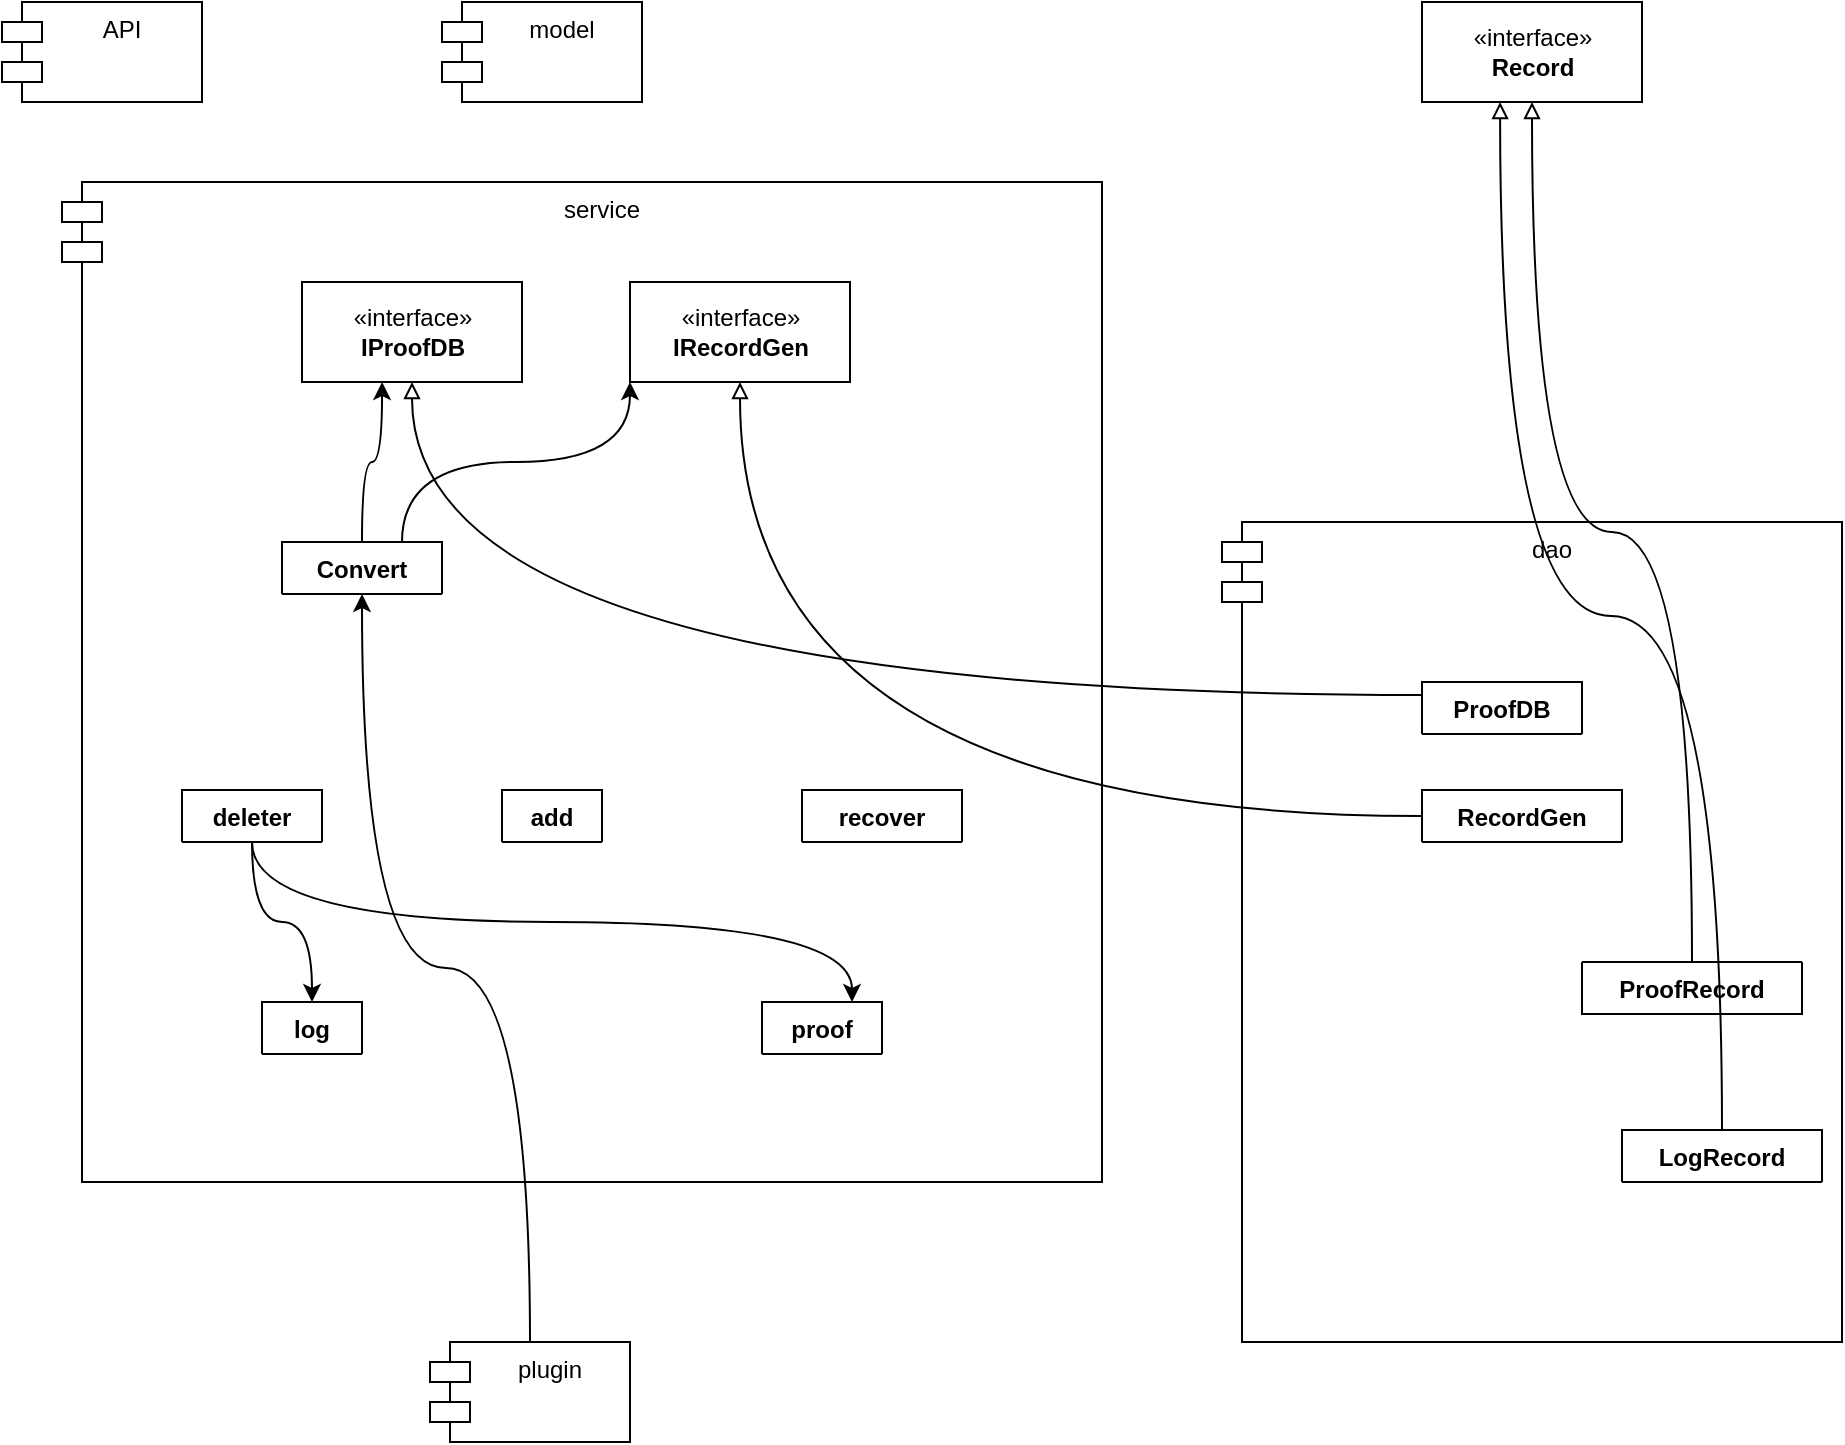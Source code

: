 <mxfile version="13.7.6" type="github">
  <diagram id="C5RBs43oDa-KdzZeNtuy" name="Page-1">
    <mxGraphModel dx="1357" dy="815" grid="1" gridSize="10" guides="1" tooltips="1" connect="1" arrows="1" fold="1" page="1" pageScale="1" pageWidth="827" pageHeight="1169" math="0" shadow="0">
      <root>
        <mxCell id="WIyWlLk6GJQsqaUBKTNV-0" />
        <mxCell id="WIyWlLk6GJQsqaUBKTNV-1" parent="WIyWlLk6GJQsqaUBKTNV-0" />
        <mxCell id="9kNSycnBcAnV87dTGbsQ-32" value="service" style="shape=module;align=left;spacingLeft=20;align=center;verticalAlign=top;" vertex="1" parent="WIyWlLk6GJQsqaUBKTNV-1">
          <mxGeometry x="130" y="130" width="520" height="500" as="geometry" />
        </mxCell>
        <mxCell id="9kNSycnBcAnV87dTGbsQ-0" value="«interface»&lt;br&gt;&lt;b&gt;IProofDB&lt;/b&gt;" style="html=1;" vertex="1" parent="WIyWlLk6GJQsqaUBKTNV-1">
          <mxGeometry x="250" y="180" width="110" height="50" as="geometry" />
        </mxCell>
        <mxCell id="9kNSycnBcAnV87dTGbsQ-3" value="«interface»&lt;br&gt;&lt;b&gt;IRecordGen&lt;/b&gt;" style="html=1;" vertex="1" parent="WIyWlLk6GJQsqaUBKTNV-1">
          <mxGeometry x="414" y="180" width="110" height="50" as="geometry" />
        </mxCell>
        <mxCell id="9kNSycnBcAnV87dTGbsQ-18" value="add" style="swimlane;fontStyle=1;align=center;verticalAlign=top;childLayout=stackLayout;horizontal=1;startSize=26;horizontalStack=0;resizeParent=1;resizeParentMax=0;resizeLast=0;collapsible=1;marginBottom=0;" vertex="1" collapsed="1" parent="WIyWlLk6GJQsqaUBKTNV-1">
          <mxGeometry x="350" y="434" width="50" height="26" as="geometry">
            <mxRectangle x="300" y="620" width="160" height="86" as="alternateBounds" />
          </mxGeometry>
        </mxCell>
        <mxCell id="9kNSycnBcAnV87dTGbsQ-19" value="+ field: type" style="text;strokeColor=none;fillColor=none;align=left;verticalAlign=top;spacingLeft=4;spacingRight=4;overflow=hidden;rotatable=0;points=[[0,0.5],[1,0.5]];portConstraint=eastwest;" vertex="1" parent="9kNSycnBcAnV87dTGbsQ-18">
          <mxGeometry y="26" width="50" height="26" as="geometry" />
        </mxCell>
        <mxCell id="9kNSycnBcAnV87dTGbsQ-20" value="" style="line;strokeWidth=1;fillColor=none;align=left;verticalAlign=middle;spacingTop=-1;spacingLeft=3;spacingRight=3;rotatable=0;labelPosition=right;points=[];portConstraint=eastwest;" vertex="1" parent="9kNSycnBcAnV87dTGbsQ-18">
          <mxGeometry y="52" width="50" height="8" as="geometry" />
        </mxCell>
        <mxCell id="9kNSycnBcAnV87dTGbsQ-21" value="+ method(type): type" style="text;strokeColor=none;fillColor=none;align=left;verticalAlign=top;spacingLeft=4;spacingRight=4;overflow=hidden;rotatable=0;points=[[0,0.5],[1,0.5]];portConstraint=eastwest;" vertex="1" parent="9kNSycnBcAnV87dTGbsQ-18">
          <mxGeometry y="60" width="50" height="26" as="geometry" />
        </mxCell>
        <mxCell id="9kNSycnBcAnV87dTGbsQ-14" value="recover" style="swimlane;fontStyle=1;align=center;verticalAlign=top;childLayout=stackLayout;horizontal=1;startSize=26;horizontalStack=0;resizeParent=1;resizeParentMax=0;resizeLast=0;collapsible=1;marginBottom=0;" vertex="1" collapsed="1" parent="WIyWlLk6GJQsqaUBKTNV-1">
          <mxGeometry x="500" y="434" width="80" height="26" as="geometry">
            <mxRectangle x="500" y="470" width="160" height="86" as="alternateBounds" />
          </mxGeometry>
        </mxCell>
        <mxCell id="9kNSycnBcAnV87dTGbsQ-15" value="+ field: type" style="text;strokeColor=none;fillColor=none;align=left;verticalAlign=top;spacingLeft=4;spacingRight=4;overflow=hidden;rotatable=0;points=[[0,0.5],[1,0.5]];portConstraint=eastwest;" vertex="1" parent="9kNSycnBcAnV87dTGbsQ-14">
          <mxGeometry y="26" width="80" height="26" as="geometry" />
        </mxCell>
        <mxCell id="9kNSycnBcAnV87dTGbsQ-16" value="" style="line;strokeWidth=1;fillColor=none;align=left;verticalAlign=middle;spacingTop=-1;spacingLeft=3;spacingRight=3;rotatable=0;labelPosition=right;points=[];portConstraint=eastwest;" vertex="1" parent="9kNSycnBcAnV87dTGbsQ-14">
          <mxGeometry y="52" width="80" height="8" as="geometry" />
        </mxCell>
        <mxCell id="9kNSycnBcAnV87dTGbsQ-17" value="+ method(type): type" style="text;strokeColor=none;fillColor=none;align=left;verticalAlign=top;spacingLeft=4;spacingRight=4;overflow=hidden;rotatable=0;points=[[0,0.5],[1,0.5]];portConstraint=eastwest;" vertex="1" parent="9kNSycnBcAnV87dTGbsQ-14">
          <mxGeometry y="60" width="80" height="26" as="geometry" />
        </mxCell>
        <mxCell id="9kNSycnBcAnV87dTGbsQ-74" style="edgeStyle=orthogonalEdgeStyle;curved=1;rounded=0;orthogonalLoop=1;jettySize=auto;html=1;exitX=0.5;exitY=1;exitDx=0;exitDy=0;endFill=1;" edge="1" parent="WIyWlLk6GJQsqaUBKTNV-1" source="9kNSycnBcAnV87dTGbsQ-10" target="9kNSycnBcAnV87dTGbsQ-23">
          <mxGeometry relative="1" as="geometry" />
        </mxCell>
        <mxCell id="9kNSycnBcAnV87dTGbsQ-75" style="edgeStyle=orthogonalEdgeStyle;curved=1;rounded=0;orthogonalLoop=1;jettySize=auto;html=1;exitX=0.5;exitY=1;exitDx=0;exitDy=0;entryX=0.75;entryY=0;entryDx=0;entryDy=0;endFill=1;" edge="1" parent="WIyWlLk6GJQsqaUBKTNV-1" source="9kNSycnBcAnV87dTGbsQ-10" target="9kNSycnBcAnV87dTGbsQ-27">
          <mxGeometry relative="1" as="geometry" />
        </mxCell>
        <mxCell id="9kNSycnBcAnV87dTGbsQ-10" value="deleter" style="swimlane;fontStyle=1;align=center;verticalAlign=top;childLayout=stackLayout;horizontal=1;startSize=26;horizontalStack=0;resizeParent=1;resizeParentMax=0;resizeLast=0;collapsible=1;marginBottom=0;" vertex="1" collapsed="1" parent="WIyWlLk6GJQsqaUBKTNV-1">
          <mxGeometry x="190" y="434" width="70" height="26" as="geometry">
            <mxRectangle x="200" y="460" width="160" height="86" as="alternateBounds" />
          </mxGeometry>
        </mxCell>
        <mxCell id="9kNSycnBcAnV87dTGbsQ-11" value="+ field: type" style="text;strokeColor=none;fillColor=none;align=left;verticalAlign=top;spacingLeft=4;spacingRight=4;overflow=hidden;rotatable=0;points=[[0,0.5],[1,0.5]];portConstraint=eastwest;" vertex="1" parent="9kNSycnBcAnV87dTGbsQ-10">
          <mxGeometry y="26" width="70" height="26" as="geometry" />
        </mxCell>
        <mxCell id="9kNSycnBcAnV87dTGbsQ-12" value="" style="line;strokeWidth=1;fillColor=none;align=left;verticalAlign=middle;spacingTop=-1;spacingLeft=3;spacingRight=3;rotatable=0;labelPosition=right;points=[];portConstraint=eastwest;" vertex="1" parent="9kNSycnBcAnV87dTGbsQ-10">
          <mxGeometry y="52" width="70" height="8" as="geometry" />
        </mxCell>
        <mxCell id="9kNSycnBcAnV87dTGbsQ-13" value="+ method(type): type" style="text;strokeColor=none;fillColor=none;align=left;verticalAlign=top;spacingLeft=4;spacingRight=4;overflow=hidden;rotatable=0;points=[[0,0.5],[1,0.5]];portConstraint=eastwest;" vertex="1" parent="9kNSycnBcAnV87dTGbsQ-10">
          <mxGeometry y="60" width="70" height="26" as="geometry" />
        </mxCell>
        <mxCell id="9kNSycnBcAnV87dTGbsQ-23" value="log" style="swimlane;fontStyle=1;align=center;verticalAlign=top;childLayout=stackLayout;horizontal=1;startSize=26;horizontalStack=0;resizeParent=1;resizeParentMax=0;resizeLast=0;collapsible=1;marginBottom=0;" vertex="1" collapsed="1" parent="WIyWlLk6GJQsqaUBKTNV-1">
          <mxGeometry x="230" y="540" width="50" height="26" as="geometry">
            <mxRectangle x="230" y="540" width="160" height="86" as="alternateBounds" />
          </mxGeometry>
        </mxCell>
        <mxCell id="9kNSycnBcAnV87dTGbsQ-24" value="+ field: type" style="text;strokeColor=none;fillColor=none;align=left;verticalAlign=top;spacingLeft=4;spacingRight=4;overflow=hidden;rotatable=0;points=[[0,0.5],[1,0.5]];portConstraint=eastwest;" vertex="1" parent="9kNSycnBcAnV87dTGbsQ-23">
          <mxGeometry y="26" width="50" height="26" as="geometry" />
        </mxCell>
        <mxCell id="9kNSycnBcAnV87dTGbsQ-25" value="" style="line;strokeWidth=1;fillColor=none;align=left;verticalAlign=middle;spacingTop=-1;spacingLeft=3;spacingRight=3;rotatable=0;labelPosition=right;points=[];portConstraint=eastwest;" vertex="1" parent="9kNSycnBcAnV87dTGbsQ-23">
          <mxGeometry y="52" width="50" height="8" as="geometry" />
        </mxCell>
        <mxCell id="9kNSycnBcAnV87dTGbsQ-26" value="+ method(type): type" style="text;strokeColor=none;fillColor=none;align=left;verticalAlign=top;spacingLeft=4;spacingRight=4;overflow=hidden;rotatable=0;points=[[0,0.5],[1,0.5]];portConstraint=eastwest;" vertex="1" parent="9kNSycnBcAnV87dTGbsQ-23">
          <mxGeometry y="60" width="50" height="26" as="geometry" />
        </mxCell>
        <mxCell id="9kNSycnBcAnV87dTGbsQ-27" value="proof" style="swimlane;fontStyle=1;align=center;verticalAlign=top;childLayout=stackLayout;horizontal=1;startSize=26;horizontalStack=0;resizeParent=1;resizeParentMax=0;resizeLast=0;collapsible=1;marginBottom=0;" vertex="1" collapsed="1" parent="WIyWlLk6GJQsqaUBKTNV-1">
          <mxGeometry x="480" y="540" width="60" height="26" as="geometry">
            <mxRectangle x="480" y="540" width="160" height="86" as="alternateBounds" />
          </mxGeometry>
        </mxCell>
        <mxCell id="9kNSycnBcAnV87dTGbsQ-28" value="+ field: type" style="text;strokeColor=none;fillColor=none;align=left;verticalAlign=top;spacingLeft=4;spacingRight=4;overflow=hidden;rotatable=0;points=[[0,0.5],[1,0.5]];portConstraint=eastwest;" vertex="1" parent="9kNSycnBcAnV87dTGbsQ-27">
          <mxGeometry y="26" width="60" height="26" as="geometry" />
        </mxCell>
        <mxCell id="9kNSycnBcAnV87dTGbsQ-29" value="" style="line;strokeWidth=1;fillColor=none;align=left;verticalAlign=middle;spacingTop=-1;spacingLeft=3;spacingRight=3;rotatable=0;labelPosition=right;points=[];portConstraint=eastwest;" vertex="1" parent="9kNSycnBcAnV87dTGbsQ-27">
          <mxGeometry y="52" width="60" height="8" as="geometry" />
        </mxCell>
        <mxCell id="9kNSycnBcAnV87dTGbsQ-30" value="+ method(type): type" style="text;strokeColor=none;fillColor=none;align=left;verticalAlign=top;spacingLeft=4;spacingRight=4;overflow=hidden;rotatable=0;points=[[0,0.5],[1,0.5]];portConstraint=eastwest;" vertex="1" parent="9kNSycnBcAnV87dTGbsQ-27">
          <mxGeometry y="60" width="60" height="26" as="geometry" />
        </mxCell>
        <mxCell id="9kNSycnBcAnV87dTGbsQ-33" value="API&#xa;" style="shape=module;align=left;spacingLeft=20;align=center;verticalAlign=top;" vertex="1" parent="WIyWlLk6GJQsqaUBKTNV-1">
          <mxGeometry x="100" y="40" width="100" height="50" as="geometry" />
        </mxCell>
        <mxCell id="9kNSycnBcAnV87dTGbsQ-34" value="model" style="shape=module;align=left;spacingLeft=20;align=center;verticalAlign=top;" vertex="1" parent="WIyWlLk6GJQsqaUBKTNV-1">
          <mxGeometry x="320" y="40" width="100" height="50" as="geometry" />
        </mxCell>
        <mxCell id="9kNSycnBcAnV87dTGbsQ-35" value="dao" style="shape=module;align=left;spacingLeft=20;align=center;verticalAlign=top;" vertex="1" parent="WIyWlLk6GJQsqaUBKTNV-1">
          <mxGeometry x="710" y="300" width="310" height="410" as="geometry" />
        </mxCell>
        <mxCell id="9kNSycnBcAnV87dTGbsQ-73" style="edgeStyle=orthogonalEdgeStyle;curved=1;rounded=0;orthogonalLoop=1;jettySize=auto;html=1;exitX=0.5;exitY=0;exitDx=0;exitDy=0;entryX=0.5;entryY=1;entryDx=0;entryDy=0;endFill=1;" edge="1" parent="WIyWlLk6GJQsqaUBKTNV-1" source="9kNSycnBcAnV87dTGbsQ-36" target="9kNSycnBcAnV87dTGbsQ-5">
          <mxGeometry relative="1" as="geometry" />
        </mxCell>
        <mxCell id="9kNSycnBcAnV87dTGbsQ-36" value="plugin" style="shape=module;align=left;spacingLeft=20;align=center;verticalAlign=top;" vertex="1" parent="WIyWlLk6GJQsqaUBKTNV-1">
          <mxGeometry x="314" y="710" width="100" height="50" as="geometry" />
        </mxCell>
        <mxCell id="9kNSycnBcAnV87dTGbsQ-64" style="edgeStyle=orthogonalEdgeStyle;curved=1;rounded=0;orthogonalLoop=1;jettySize=auto;html=1;exitX=0;exitY=0.25;exitDx=0;exitDy=0;entryX=0.5;entryY=1;entryDx=0;entryDy=0;endArrow=block;endFill=0;" edge="1" parent="WIyWlLk6GJQsqaUBKTNV-1" source="9kNSycnBcAnV87dTGbsQ-37" target="9kNSycnBcAnV87dTGbsQ-0">
          <mxGeometry relative="1" as="geometry" />
        </mxCell>
        <mxCell id="9kNSycnBcAnV87dTGbsQ-62" style="edgeStyle=orthogonalEdgeStyle;rounded=0;orthogonalLoop=1;jettySize=auto;html=1;exitX=0;exitY=0.5;exitDx=0;exitDy=0;endArrow=block;endFill=0;curved=1;" edge="1" parent="WIyWlLk6GJQsqaUBKTNV-1" source="9kNSycnBcAnV87dTGbsQ-41" target="9kNSycnBcAnV87dTGbsQ-3">
          <mxGeometry relative="1" as="geometry" />
        </mxCell>
        <mxCell id="9kNSycnBcAnV87dTGbsQ-69" style="edgeStyle=orthogonalEdgeStyle;curved=1;rounded=0;orthogonalLoop=1;jettySize=auto;html=1;exitX=0.5;exitY=0;exitDx=0;exitDy=0;entryX=0.355;entryY=1;entryDx=0;entryDy=0;entryPerimeter=0;endArrow=block;endFill=0;" edge="1" parent="WIyWlLk6GJQsqaUBKTNV-1" source="9kNSycnBcAnV87dTGbsQ-45" target="9kNSycnBcAnV87dTGbsQ-57">
          <mxGeometry relative="1" as="geometry" />
        </mxCell>
        <mxCell id="9kNSycnBcAnV87dTGbsQ-57" value="«interface»&lt;br&gt;&lt;b&gt;Record&lt;/b&gt;" style="html=1;" vertex="1" parent="WIyWlLk6GJQsqaUBKTNV-1">
          <mxGeometry x="810" y="40" width="110" height="50" as="geometry" />
        </mxCell>
        <mxCell id="9kNSycnBcAnV87dTGbsQ-68" style="edgeStyle=orthogonalEdgeStyle;curved=1;rounded=0;orthogonalLoop=1;jettySize=auto;html=1;exitX=0.5;exitY=0;exitDx=0;exitDy=0;endArrow=block;endFill=0;" edge="1" parent="WIyWlLk6GJQsqaUBKTNV-1" source="9kNSycnBcAnV87dTGbsQ-49" target="9kNSycnBcAnV87dTGbsQ-57">
          <mxGeometry relative="1" as="geometry" />
        </mxCell>
        <mxCell id="9kNSycnBcAnV87dTGbsQ-49" value="ProofRecord" style="swimlane;fontStyle=1;align=center;verticalAlign=top;childLayout=stackLayout;horizontal=1;startSize=0;horizontalStack=0;resizeParent=1;resizeParentMax=0;resizeLast=0;collapsible=1;marginBottom=0;" vertex="1" collapsed="1" parent="WIyWlLk6GJQsqaUBKTNV-1">
          <mxGeometry x="890" y="520" width="110" height="26" as="geometry">
            <mxRectangle x="780" y="610" width="160" height="86" as="alternateBounds" />
          </mxGeometry>
        </mxCell>
        <mxCell id="9kNSycnBcAnV87dTGbsQ-50" value="+ field: type" style="text;strokeColor=none;fillColor=none;align=left;verticalAlign=top;spacingLeft=4;spacingRight=4;overflow=hidden;rotatable=0;points=[[0,0.5],[1,0.5]];portConstraint=eastwest;" vertex="1" parent="9kNSycnBcAnV87dTGbsQ-49">
          <mxGeometry width="110" height="26" as="geometry" />
        </mxCell>
        <mxCell id="9kNSycnBcAnV87dTGbsQ-51" value="" style="line;strokeWidth=1;fillColor=none;align=left;verticalAlign=middle;spacingTop=-1;spacingLeft=3;spacingRight=3;rotatable=0;labelPosition=right;points=[];portConstraint=eastwest;" vertex="1" parent="9kNSycnBcAnV87dTGbsQ-49">
          <mxGeometry y="26" width="110" height="8" as="geometry" />
        </mxCell>
        <mxCell id="9kNSycnBcAnV87dTGbsQ-52" value="+ method(type): type" style="text;strokeColor=none;fillColor=none;align=left;verticalAlign=top;spacingLeft=4;spacingRight=4;overflow=hidden;rotatable=0;points=[[0,0.5],[1,0.5]];portConstraint=eastwest;" vertex="1" parent="9kNSycnBcAnV87dTGbsQ-49">
          <mxGeometry y="34" width="110" height="26" as="geometry" />
        </mxCell>
        <mxCell id="9kNSycnBcAnV87dTGbsQ-37" value="ProofDB" style="swimlane;fontStyle=1;align=center;verticalAlign=top;childLayout=stackLayout;horizontal=1;startSize=26;horizontalStack=0;resizeParent=1;resizeParentMax=0;resizeLast=0;collapsible=1;marginBottom=0;" vertex="1" collapsed="1" parent="WIyWlLk6GJQsqaUBKTNV-1">
          <mxGeometry x="810" y="380" width="80" height="26" as="geometry">
            <mxRectangle x="775" y="366" width="160" height="86" as="alternateBounds" />
          </mxGeometry>
        </mxCell>
        <mxCell id="9kNSycnBcAnV87dTGbsQ-38" value="+ field: type" style="text;strokeColor=none;fillColor=none;align=left;verticalAlign=top;spacingLeft=4;spacingRight=4;overflow=hidden;rotatable=0;points=[[0,0.5],[1,0.5]];portConstraint=eastwest;" vertex="1" parent="9kNSycnBcAnV87dTGbsQ-37">
          <mxGeometry y="26" width="80" height="26" as="geometry" />
        </mxCell>
        <mxCell id="9kNSycnBcAnV87dTGbsQ-39" value="" style="line;strokeWidth=1;fillColor=none;align=left;verticalAlign=middle;spacingTop=-1;spacingLeft=3;spacingRight=3;rotatable=0;labelPosition=right;points=[];portConstraint=eastwest;" vertex="1" parent="9kNSycnBcAnV87dTGbsQ-37">
          <mxGeometry y="52" width="80" height="8" as="geometry" />
        </mxCell>
        <mxCell id="9kNSycnBcAnV87dTGbsQ-40" value="+ method(type): type" style="text;strokeColor=none;fillColor=none;align=left;verticalAlign=top;spacingLeft=4;spacingRight=4;overflow=hidden;rotatable=0;points=[[0,0.5],[1,0.5]];portConstraint=eastwest;" vertex="1" parent="9kNSycnBcAnV87dTGbsQ-37">
          <mxGeometry y="60" width="80" height="26" as="geometry" />
        </mxCell>
        <mxCell id="9kNSycnBcAnV87dTGbsQ-41" value="RecordGen" style="swimlane;fontStyle=1;align=center;verticalAlign=top;childLayout=stackLayout;horizontal=1;startSize=26;horizontalStack=0;resizeParent=1;resizeParentMax=0;resizeLast=0;collapsible=1;marginBottom=0;" vertex="1" collapsed="1" parent="WIyWlLk6GJQsqaUBKTNV-1">
          <mxGeometry x="810" y="434" width="100" height="26" as="geometry">
            <mxRectangle x="770" y="434" width="160" height="86" as="alternateBounds" />
          </mxGeometry>
        </mxCell>
        <mxCell id="9kNSycnBcAnV87dTGbsQ-42" value="+ field: type" style="text;strokeColor=none;fillColor=none;align=left;verticalAlign=top;spacingLeft=4;spacingRight=4;overflow=hidden;rotatable=0;points=[[0,0.5],[1,0.5]];portConstraint=eastwest;" vertex="1" parent="9kNSycnBcAnV87dTGbsQ-41">
          <mxGeometry y="26" width="100" height="26" as="geometry" />
        </mxCell>
        <mxCell id="9kNSycnBcAnV87dTGbsQ-43" value="" style="line;strokeWidth=1;fillColor=none;align=left;verticalAlign=middle;spacingTop=-1;spacingLeft=3;spacingRight=3;rotatable=0;labelPosition=right;points=[];portConstraint=eastwest;" vertex="1" parent="9kNSycnBcAnV87dTGbsQ-41">
          <mxGeometry y="52" width="100" height="8" as="geometry" />
        </mxCell>
        <mxCell id="9kNSycnBcAnV87dTGbsQ-44" value="+ method(type): type" style="text;strokeColor=none;fillColor=none;align=left;verticalAlign=top;spacingLeft=4;spacingRight=4;overflow=hidden;rotatable=0;points=[[0,0.5],[1,0.5]];portConstraint=eastwest;" vertex="1" parent="9kNSycnBcAnV87dTGbsQ-41">
          <mxGeometry y="60" width="100" height="26" as="geometry" />
        </mxCell>
        <mxCell id="9kNSycnBcAnV87dTGbsQ-45" value="LogRecord" style="swimlane;fontStyle=1;align=center;verticalAlign=top;childLayout=stackLayout;horizontal=1;startSize=26;horizontalStack=0;resizeParent=1;resizeParentMax=0;resizeLast=0;collapsible=1;marginBottom=0;" vertex="1" collapsed="1" parent="WIyWlLk6GJQsqaUBKTNV-1">
          <mxGeometry x="910" y="604" width="100" height="26" as="geometry">
            <mxRectangle x="740" y="520" width="160" height="86" as="alternateBounds" />
          </mxGeometry>
        </mxCell>
        <mxCell id="9kNSycnBcAnV87dTGbsQ-46" value="+ field: type" style="text;strokeColor=none;fillColor=none;align=left;verticalAlign=top;spacingLeft=4;spacingRight=4;overflow=hidden;rotatable=0;points=[[0,0.5],[1,0.5]];portConstraint=eastwest;" vertex="1" parent="9kNSycnBcAnV87dTGbsQ-45">
          <mxGeometry y="26" width="100" height="26" as="geometry" />
        </mxCell>
        <mxCell id="9kNSycnBcAnV87dTGbsQ-47" value="" style="line;strokeWidth=1;fillColor=none;align=left;verticalAlign=middle;spacingTop=-1;spacingLeft=3;spacingRight=3;rotatable=0;labelPosition=right;points=[];portConstraint=eastwest;" vertex="1" parent="9kNSycnBcAnV87dTGbsQ-45">
          <mxGeometry y="52" width="100" height="8" as="geometry" />
        </mxCell>
        <mxCell id="9kNSycnBcAnV87dTGbsQ-48" value="+ method(type): type" style="text;strokeColor=none;fillColor=none;align=left;verticalAlign=top;spacingLeft=4;spacingRight=4;overflow=hidden;rotatable=0;points=[[0,0.5],[1,0.5]];portConstraint=eastwest;" vertex="1" parent="9kNSycnBcAnV87dTGbsQ-45">
          <mxGeometry y="60" width="100" height="26" as="geometry" />
        </mxCell>
        <mxCell id="9kNSycnBcAnV87dTGbsQ-71" style="edgeStyle=orthogonalEdgeStyle;curved=1;rounded=0;orthogonalLoop=1;jettySize=auto;html=1;exitX=0.5;exitY=0;exitDx=0;exitDy=0;entryX=0.364;entryY=1;entryDx=0;entryDy=0;entryPerimeter=0;endArrow=classic;endFill=1;" edge="1" parent="WIyWlLk6GJQsqaUBKTNV-1" source="9kNSycnBcAnV87dTGbsQ-5" target="9kNSycnBcAnV87dTGbsQ-0">
          <mxGeometry relative="1" as="geometry" />
        </mxCell>
        <mxCell id="9kNSycnBcAnV87dTGbsQ-72" style="edgeStyle=orthogonalEdgeStyle;curved=1;rounded=0;orthogonalLoop=1;jettySize=auto;html=1;exitX=0.75;exitY=0;exitDx=0;exitDy=0;entryX=0;entryY=1;entryDx=0;entryDy=0;endFill=1;" edge="1" parent="WIyWlLk6GJQsqaUBKTNV-1" source="9kNSycnBcAnV87dTGbsQ-5" target="9kNSycnBcAnV87dTGbsQ-3">
          <mxGeometry relative="1" as="geometry" />
        </mxCell>
        <mxCell id="9kNSycnBcAnV87dTGbsQ-5" value="Convert" style="swimlane;fontStyle=1;align=center;verticalAlign=top;childLayout=stackLayout;horizontal=1;startSize=26;horizontalStack=0;resizeParent=1;resizeParentMax=0;resizeLast=0;collapsible=1;marginBottom=0;" vertex="1" collapsed="1" parent="WIyWlLk6GJQsqaUBKTNV-1">
          <mxGeometry x="240" y="310" width="80" height="26" as="geometry">
            <mxRectangle width="160" height="86" as="alternateBounds" />
          </mxGeometry>
        </mxCell>
        <mxCell id="9kNSycnBcAnV87dTGbsQ-6" value="+ field: type" style="text;strokeColor=none;fillColor=none;align=left;verticalAlign=top;spacingLeft=4;spacingRight=4;overflow=hidden;rotatable=0;points=[[0,0.5],[1,0.5]];portConstraint=eastwest;" vertex="1" parent="9kNSycnBcAnV87dTGbsQ-5">
          <mxGeometry y="26" width="80" height="26" as="geometry" />
        </mxCell>
        <mxCell id="9kNSycnBcAnV87dTGbsQ-7" value="" style="line;strokeWidth=1;fillColor=none;align=left;verticalAlign=middle;spacingTop=-1;spacingLeft=3;spacingRight=3;rotatable=0;labelPosition=right;points=[];portConstraint=eastwest;" vertex="1" parent="9kNSycnBcAnV87dTGbsQ-5">
          <mxGeometry y="52" width="80" height="8" as="geometry" />
        </mxCell>
        <mxCell id="9kNSycnBcAnV87dTGbsQ-8" value="+ method(type): type" style="text;strokeColor=none;fillColor=none;align=left;verticalAlign=top;spacingLeft=4;spacingRight=4;overflow=hidden;rotatable=0;points=[[0,0.5],[1,0.5]];portConstraint=eastwest;" vertex="1" parent="9kNSycnBcAnV87dTGbsQ-5">
          <mxGeometry y="60" width="80" height="26" as="geometry" />
        </mxCell>
      </root>
    </mxGraphModel>
  </diagram>
</mxfile>
